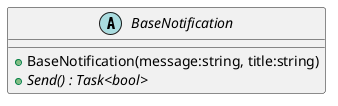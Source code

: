 @startuml
abstract class BaseNotification {
    + BaseNotification(message:string, title:string)
    {abstract} + Send() : Task<bool>
}
@enduml
